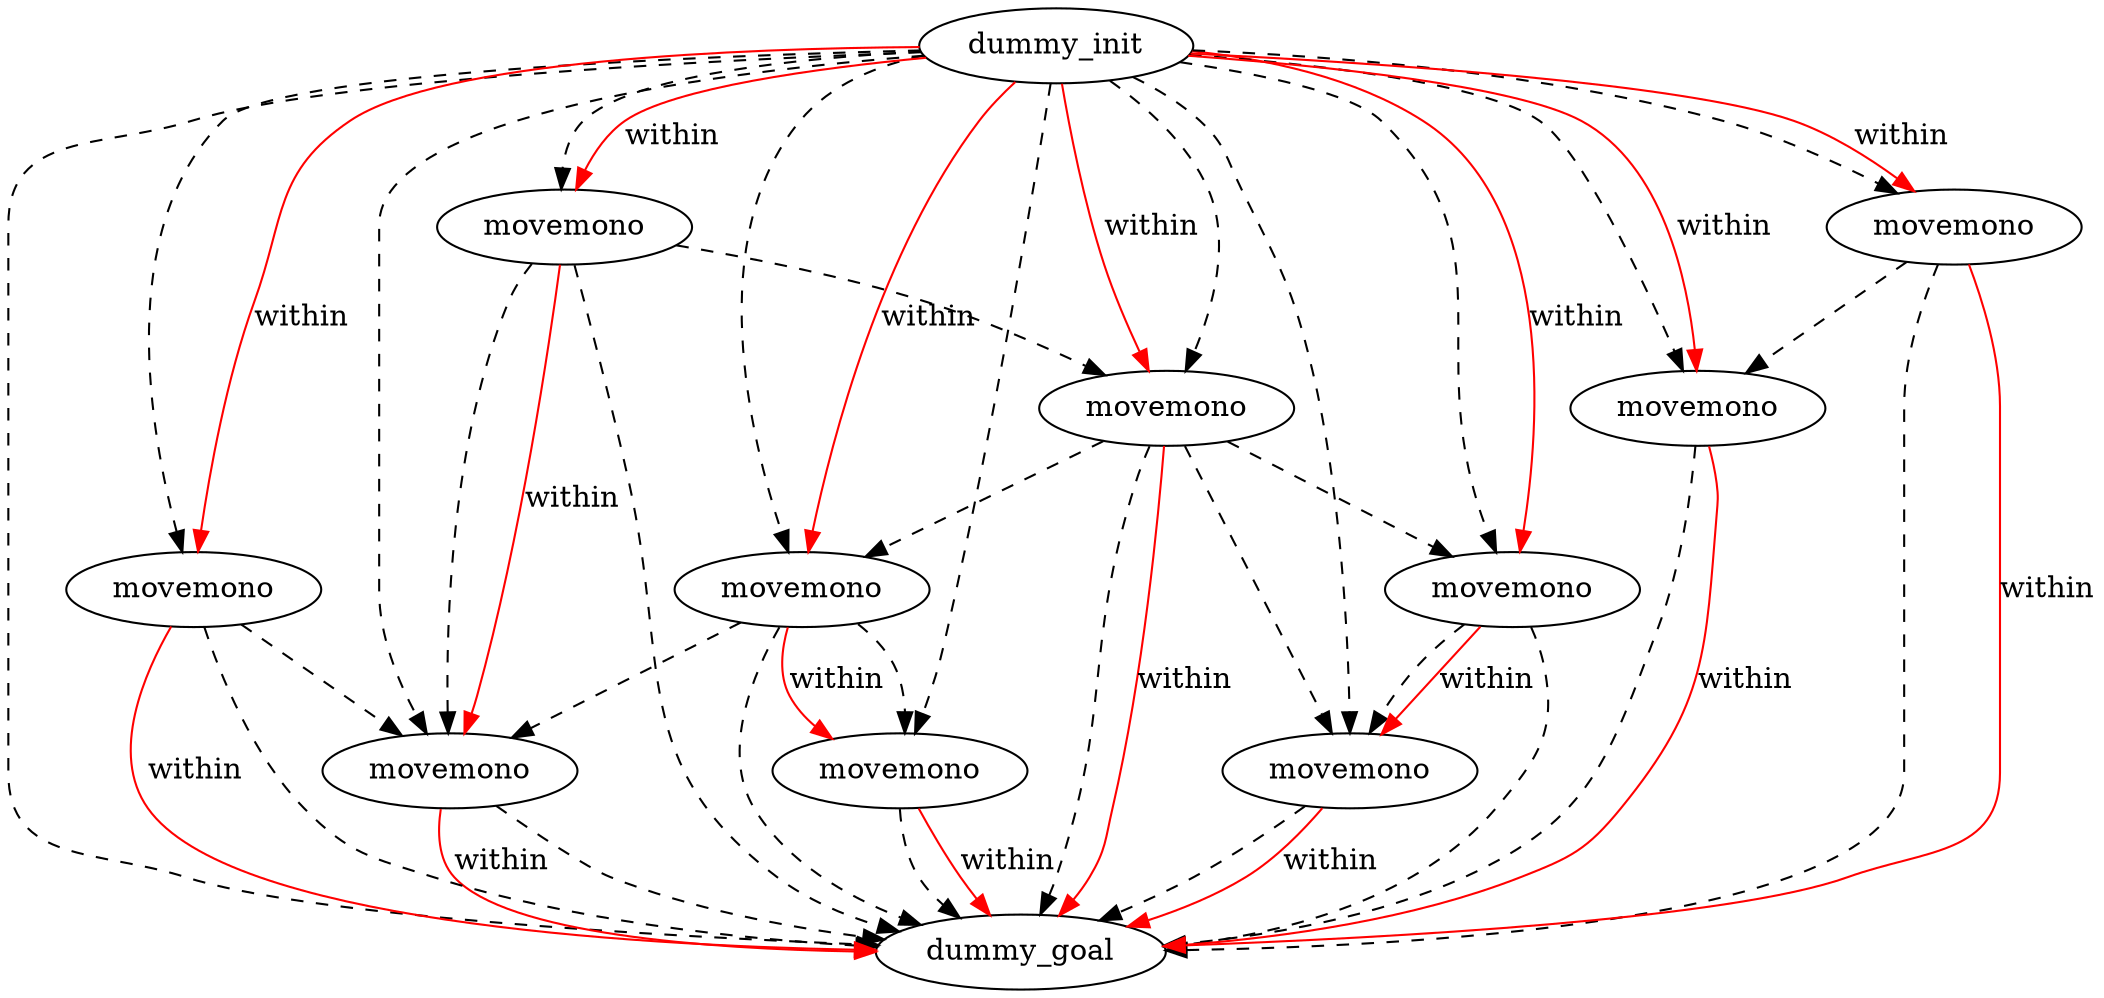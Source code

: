 digraph {
	"c90cc8f4-5370-81b4-8a61-c3c4f6fc0e49" [label=dummy_init]
	"fd4fe7df-1e70-579f-1b12-08f0129aa915" [label=dummy_goal]
	"8cdb8515-1593-c367-d5ce-910f3d7d064f" [label=movemono]
	"4e397c22-e13b-f59a-fa16-e96f2c813529" [label=movemono]
	"3b9f2475-42c2-d35d-b803-b9784cb42b9c" [label=movemono]
	"c5c55a05-2e3a-1d4f-295b-1e838c7bccc6" [label=movemono]
	"df897039-4927-864e-cc70-20537bbef314" [label=movemono]
	"ebb339bc-72b7-b587-c708-247f4094236b" [label=movemono]
	"4e9f8adc-4460-11d5-371e-a0416b9f49c5" [label=movemono]
	"95686b9f-32ec-7d69-507d-0af617f53837" [label=movemono]
	"67b04973-0719-51f7-ab4c-f91eeaa2baa1" [label=movemono]
	"035fc208-f46d-ed80-cd43-92fa0c7f510b" [label=movemono]
	"4e9f8adc-4460-11d5-371e-a0416b9f49c5" -> "fd4fe7df-1e70-579f-1b12-08f0129aa915" [color=black style=dashed]
	"67b04973-0719-51f7-ab4c-f91eeaa2baa1" -> "95686b9f-32ec-7d69-507d-0af617f53837" [color=black style=dashed]
	"035fc208-f46d-ed80-cd43-92fa0c7f510b" -> "fd4fe7df-1e70-579f-1b12-08f0129aa915" [color=black style=dashed]
	"c90cc8f4-5370-81b4-8a61-c3c4f6fc0e49" -> "df897039-4927-864e-cc70-20537bbef314" [color=black style=dashed]
	"4e397c22-e13b-f59a-fa16-e96f2c813529" -> "fd4fe7df-1e70-579f-1b12-08f0129aa915" [color=black style=dashed]
	"4e397c22-e13b-f59a-fa16-e96f2c813529" -> "df897039-4927-864e-cc70-20537bbef314" [color=black style=dashed]
	"3b9f2475-42c2-d35d-b803-b9784cb42b9c" -> "fd4fe7df-1e70-579f-1b12-08f0129aa915" [color=black style=dashed]
	"c90cc8f4-5370-81b4-8a61-c3c4f6fc0e49" -> "fd4fe7df-1e70-579f-1b12-08f0129aa915" [color=black style=dashed]
	"c90cc8f4-5370-81b4-8a61-c3c4f6fc0e49" -> "c5c55a05-2e3a-1d4f-295b-1e838c7bccc6" [color=black style=dashed]
	"95686b9f-32ec-7d69-507d-0af617f53837" -> "fd4fe7df-1e70-579f-1b12-08f0129aa915" [color=black style=dashed]
	"4e9f8adc-4460-11d5-371e-a0416b9f49c5" -> "ebb339bc-72b7-b587-c708-247f4094236b" [color=black style=dashed]
	"c90cc8f4-5370-81b4-8a61-c3c4f6fc0e49" -> "67b04973-0719-51f7-ab4c-f91eeaa2baa1" [color=black style=dashed]
	"8cdb8515-1593-c367-d5ce-910f3d7d064f" -> "fd4fe7df-1e70-579f-1b12-08f0129aa915" [color=black style=dashed]
	"c90cc8f4-5370-81b4-8a61-c3c4f6fc0e49" -> "ebb339bc-72b7-b587-c708-247f4094236b" [color=black style=dashed]
	"df897039-4927-864e-cc70-20537bbef314" -> "8cdb8515-1593-c367-d5ce-910f3d7d064f" [color=black style=dashed]
	"4e397c22-e13b-f59a-fa16-e96f2c813529" -> "ebb339bc-72b7-b587-c708-247f4094236b" [color=black style=dashed]
	"df897039-4927-864e-cc70-20537bbef314" -> "fd4fe7df-1e70-579f-1b12-08f0129aa915" [color=black style=dashed]
	"c90cc8f4-5370-81b4-8a61-c3c4f6fc0e49" -> "035fc208-f46d-ed80-cd43-92fa0c7f510b" [color=black style=dashed]
	"c90cc8f4-5370-81b4-8a61-c3c4f6fc0e49" -> "4e397c22-e13b-f59a-fa16-e96f2c813529" [color=black style=dashed]
	"035fc208-f46d-ed80-cd43-92fa0c7f510b" -> "4e397c22-e13b-f59a-fa16-e96f2c813529" [color=black style=dashed]
	"c90cc8f4-5370-81b4-8a61-c3c4f6fc0e49" -> "3b9f2475-42c2-d35d-b803-b9784cb42b9c" [color=black style=dashed]
	"c90cc8f4-5370-81b4-8a61-c3c4f6fc0e49" -> "4e9f8adc-4460-11d5-371e-a0416b9f49c5" [color=black style=dashed]
	"4e397c22-e13b-f59a-fa16-e96f2c813529" -> "4e9f8adc-4460-11d5-371e-a0416b9f49c5" [color=black style=dashed]
	"c90cc8f4-5370-81b4-8a61-c3c4f6fc0e49" -> "8cdb8515-1593-c367-d5ce-910f3d7d064f" [color=black style=dashed]
	"3b9f2475-42c2-d35d-b803-b9784cb42b9c" -> "8cdb8515-1593-c367-d5ce-910f3d7d064f" [color=black style=dashed]
	"ebb339bc-72b7-b587-c708-247f4094236b" -> "fd4fe7df-1e70-579f-1b12-08f0129aa915" [color=black style=dashed]
	"035fc208-f46d-ed80-cd43-92fa0c7f510b" -> "8cdb8515-1593-c367-d5ce-910f3d7d064f" [color=black style=dashed]
	"c5c55a05-2e3a-1d4f-295b-1e838c7bccc6" -> "fd4fe7df-1e70-579f-1b12-08f0129aa915" [color=black style=dashed]
	"c90cc8f4-5370-81b4-8a61-c3c4f6fc0e49" -> "95686b9f-32ec-7d69-507d-0af617f53837" [color=black style=dashed]
	"67b04973-0719-51f7-ab4c-f91eeaa2baa1" -> "fd4fe7df-1e70-579f-1b12-08f0129aa915" [color=black style=dashed]
	"df897039-4927-864e-cc70-20537bbef314" -> "c5c55a05-2e3a-1d4f-295b-1e838c7bccc6" [color=black style=dashed]
	"035fc208-f46d-ed80-cd43-92fa0c7f510b" -> "8cdb8515-1593-c367-d5ce-910f3d7d064f" [label=within color=red]
	"c5c55a05-2e3a-1d4f-295b-1e838c7bccc6" -> "fd4fe7df-1e70-579f-1b12-08f0129aa915" [label=within color=red]
	"4e9f8adc-4460-11d5-371e-a0416b9f49c5" -> "ebb339bc-72b7-b587-c708-247f4094236b" [label=within color=red]
	"c90cc8f4-5370-81b4-8a61-c3c4f6fc0e49" -> "67b04973-0719-51f7-ab4c-f91eeaa2baa1" [label=within color=red]
	"4e397c22-e13b-f59a-fa16-e96f2c813529" -> "fd4fe7df-1e70-579f-1b12-08f0129aa915" [label=within color=red]
	"ebb339bc-72b7-b587-c708-247f4094236b" -> "fd4fe7df-1e70-579f-1b12-08f0129aa915" [label=within color=red]
	"c90cc8f4-5370-81b4-8a61-c3c4f6fc0e49" -> "df897039-4927-864e-cc70-20537bbef314" [label=within color=red]
	"95686b9f-32ec-7d69-507d-0af617f53837" -> "fd4fe7df-1e70-579f-1b12-08f0129aa915" [label=within color=red]
	"c90cc8f4-5370-81b4-8a61-c3c4f6fc0e49" -> "4e9f8adc-4460-11d5-371e-a0416b9f49c5" [label=within color=red]
	"df897039-4927-864e-cc70-20537bbef314" -> "c5c55a05-2e3a-1d4f-295b-1e838c7bccc6" [label=within color=red]
	"3b9f2475-42c2-d35d-b803-b9784cb42b9c" -> "fd4fe7df-1e70-579f-1b12-08f0129aa915" [label=within color=red]
	"c90cc8f4-5370-81b4-8a61-c3c4f6fc0e49" -> "4e397c22-e13b-f59a-fa16-e96f2c813529" [label=within color=red]
	"c90cc8f4-5370-81b4-8a61-c3c4f6fc0e49" -> "3b9f2475-42c2-d35d-b803-b9784cb42b9c" [label=within color=red]
	"8cdb8515-1593-c367-d5ce-910f3d7d064f" -> "fd4fe7df-1e70-579f-1b12-08f0129aa915" [label=within color=red]
	"c90cc8f4-5370-81b4-8a61-c3c4f6fc0e49" -> "95686b9f-32ec-7d69-507d-0af617f53837" [label=within color=red]
	"c90cc8f4-5370-81b4-8a61-c3c4f6fc0e49" -> "035fc208-f46d-ed80-cd43-92fa0c7f510b" [label=within color=red]
	"67b04973-0719-51f7-ab4c-f91eeaa2baa1" -> "fd4fe7df-1e70-579f-1b12-08f0129aa915" [label=within color=red]
}
